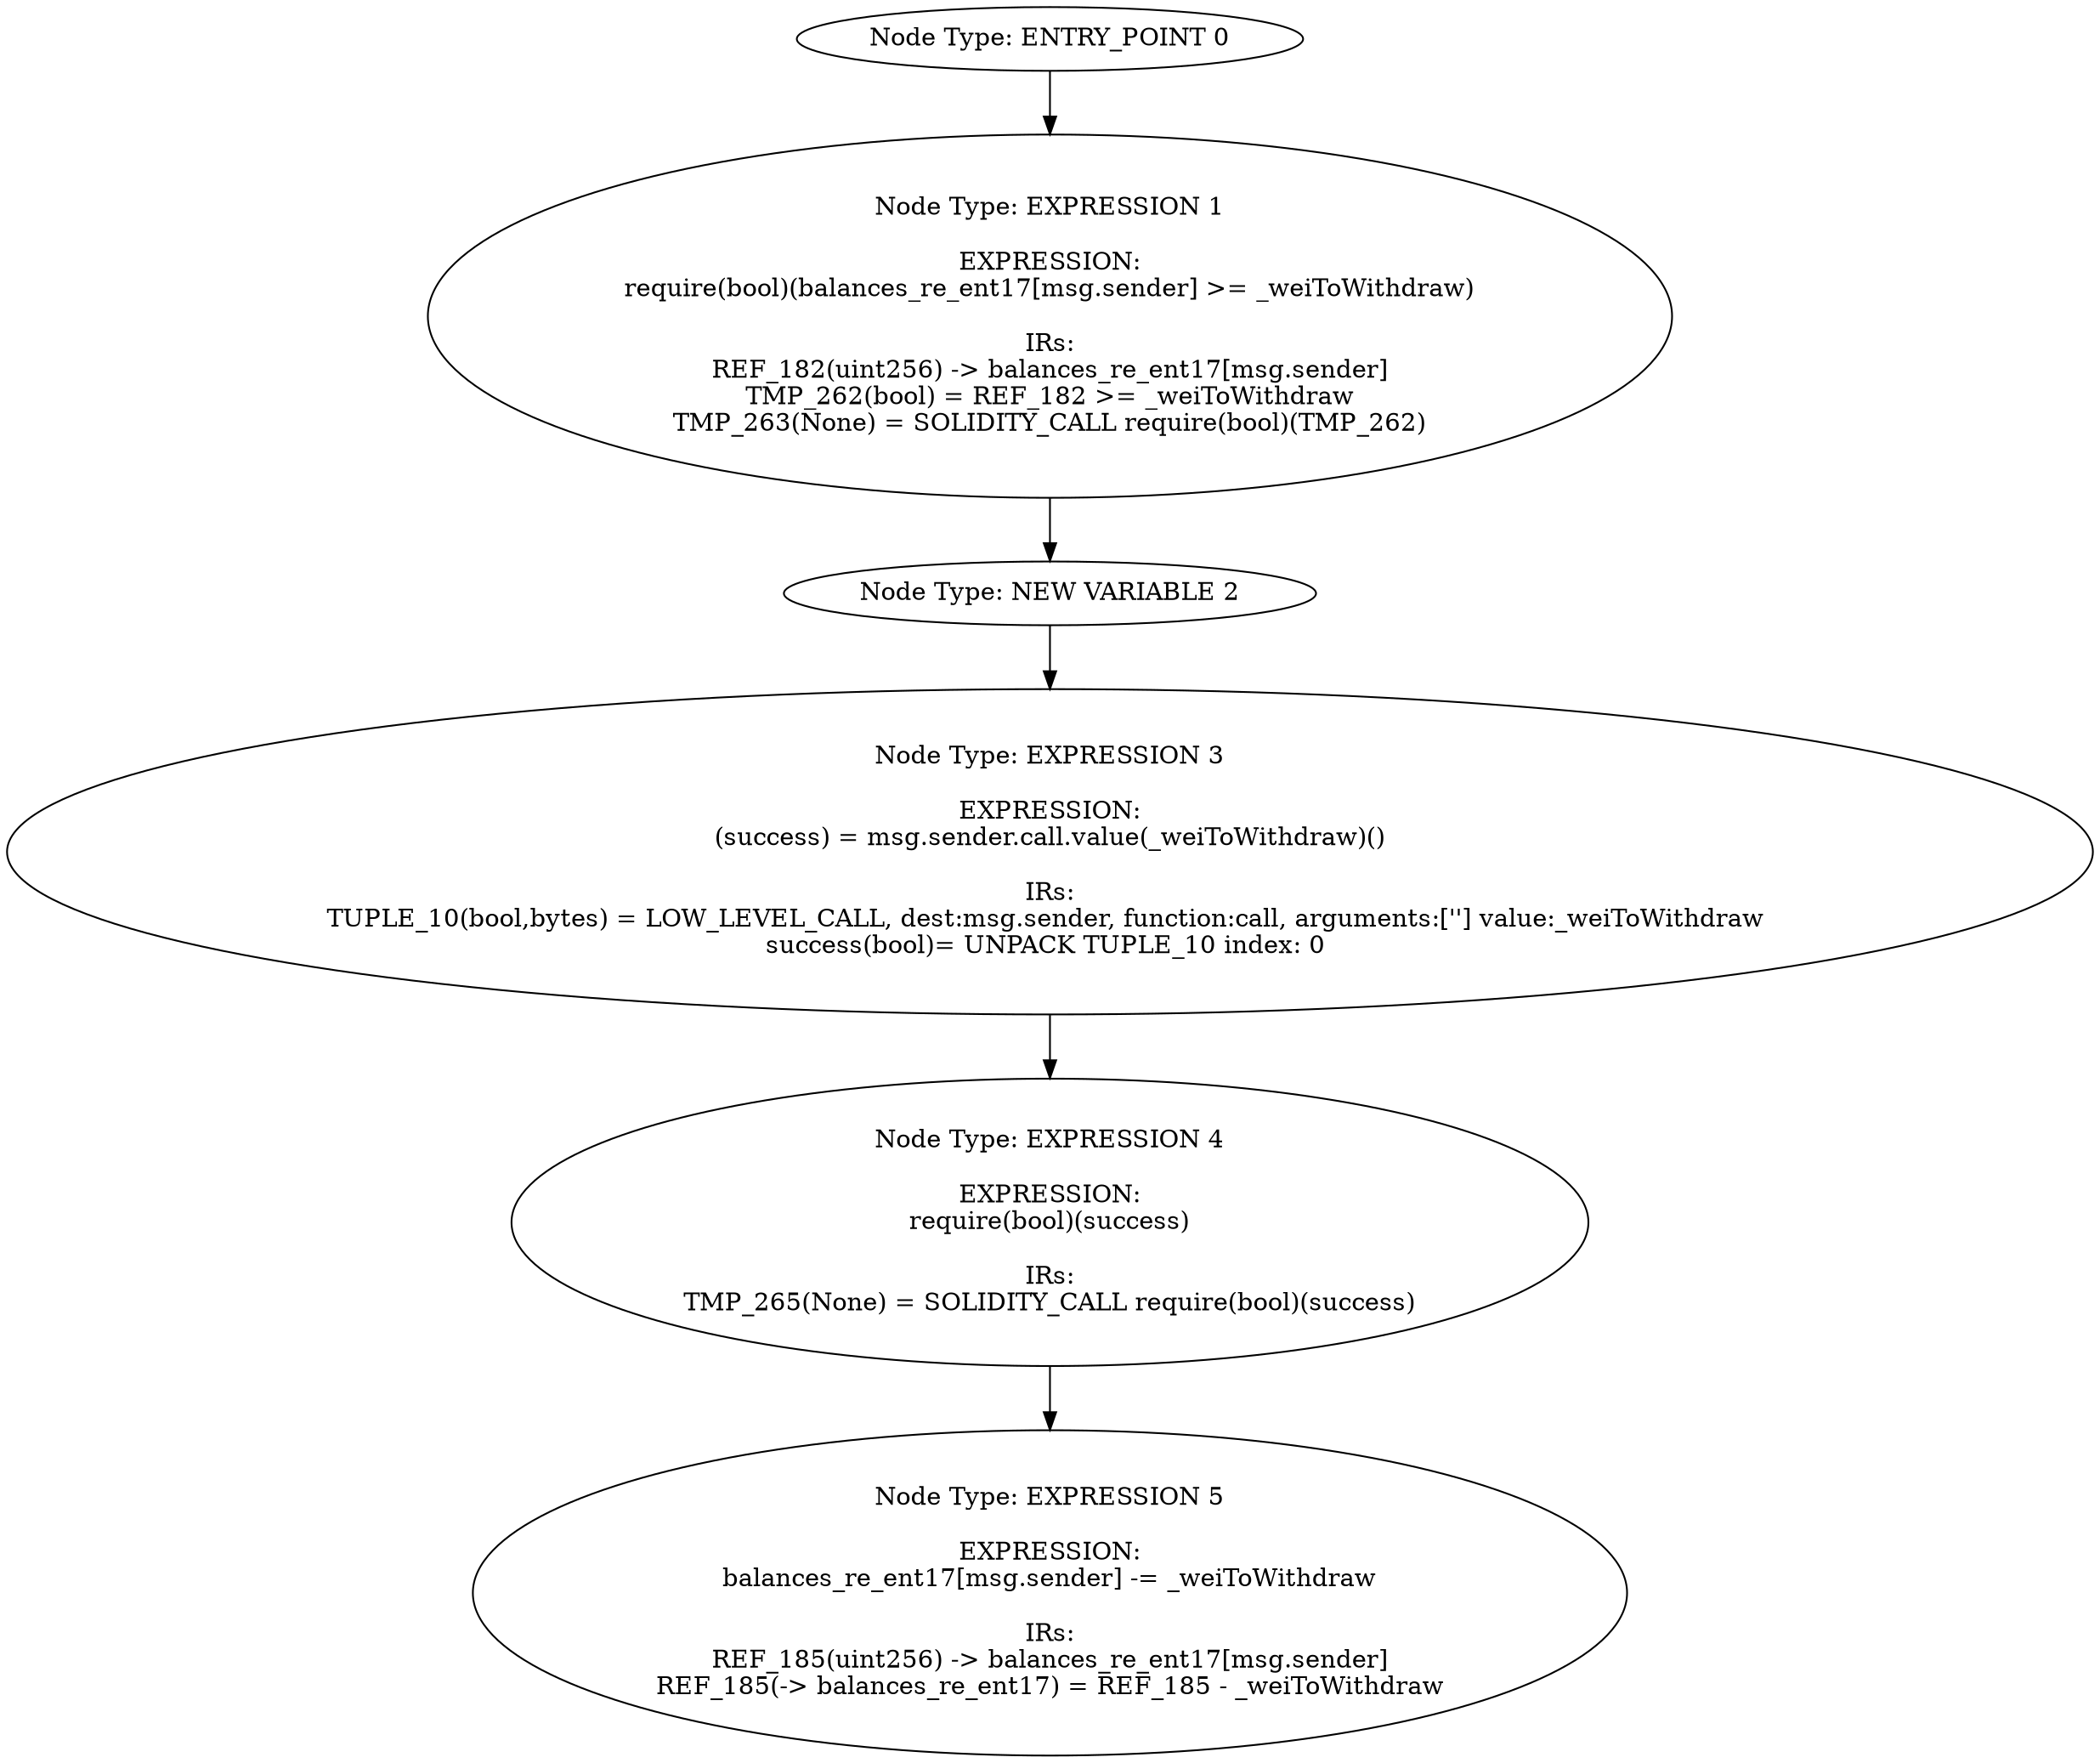 digraph{
0[label="Node Type: ENTRY_POINT 0
"];
0->1;
1[label="Node Type: EXPRESSION 1

EXPRESSION:
require(bool)(balances_re_ent17[msg.sender] >= _weiToWithdraw)

IRs:
REF_182(uint256) -> balances_re_ent17[msg.sender]
TMP_262(bool) = REF_182 >= _weiToWithdraw
TMP_263(None) = SOLIDITY_CALL require(bool)(TMP_262)"];
1->2;
2[label="Node Type: NEW VARIABLE 2
"];
2->3;
3[label="Node Type: EXPRESSION 3

EXPRESSION:
(success) = msg.sender.call.value(_weiToWithdraw)()

IRs:
TUPLE_10(bool,bytes) = LOW_LEVEL_CALL, dest:msg.sender, function:call, arguments:[''] value:_weiToWithdraw 
success(bool)= UNPACK TUPLE_10 index: 0 "];
3->4;
4[label="Node Type: EXPRESSION 4

EXPRESSION:
require(bool)(success)

IRs:
TMP_265(None) = SOLIDITY_CALL require(bool)(success)"];
4->5;
5[label="Node Type: EXPRESSION 5

EXPRESSION:
balances_re_ent17[msg.sender] -= _weiToWithdraw

IRs:
REF_185(uint256) -> balances_re_ent17[msg.sender]
REF_185(-> balances_re_ent17) = REF_185 - _weiToWithdraw"];
}
